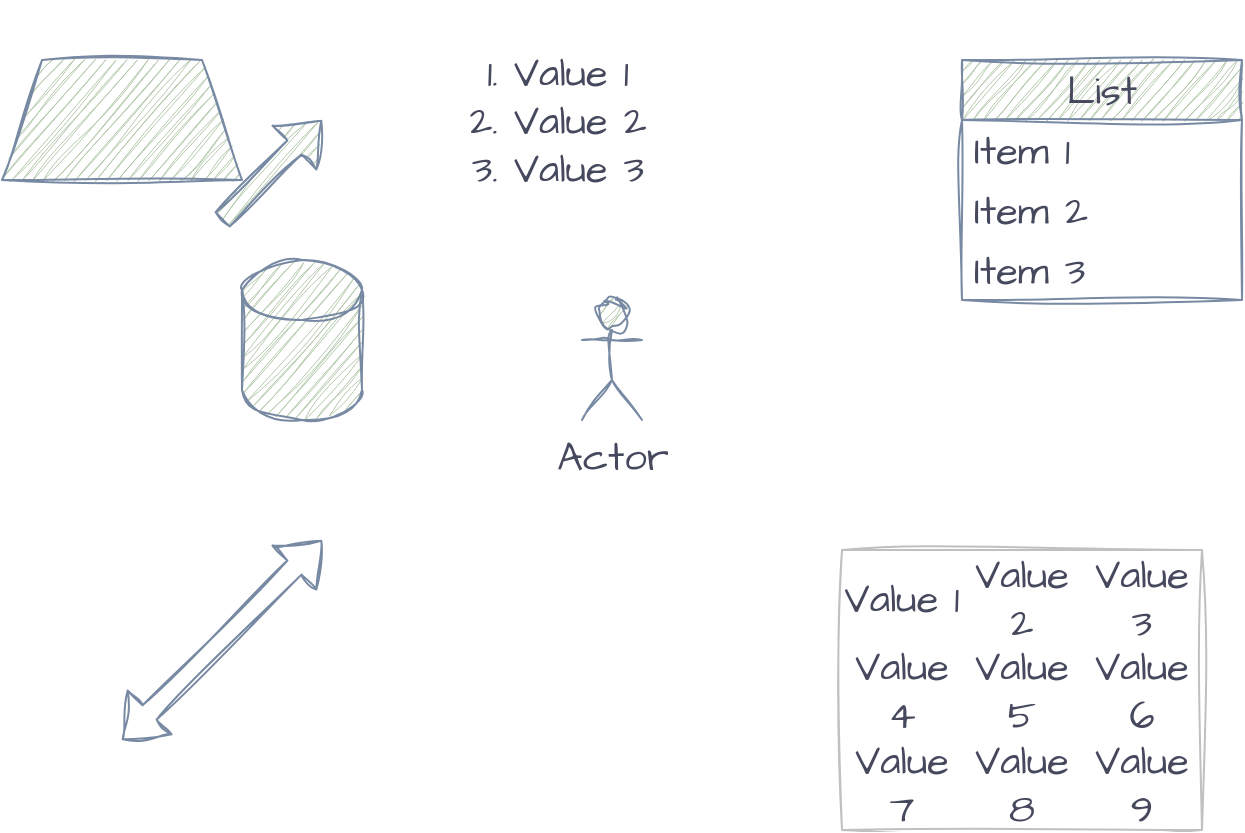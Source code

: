 <mxfile version="22.0.3" type="github">
  <diagram name="第 1 页" id="o018JTmuy--9ZcmwswB3">
    <mxGraphModel dx="988" dy="509" grid="1" gridSize="10" guides="1" tooltips="1" connect="1" arrows="1" fold="1" page="1" pageScale="1" pageWidth="827" pageHeight="1169" math="0" shadow="0">
      <root>
        <mxCell id="0" />
        <mxCell id="1" parent="0" />
        <mxCell id="zUmb76tSkAj6T95W5Wn3-1" value="Actor" style="shape=umlActor;verticalLabelPosition=bottom;verticalAlign=top;html=1;outlineConnect=0;hachureGap=4;fontFamily=Architects Daughter;fontSource=https%3A%2F%2Ffonts.googleapis.com%2Fcss%3Ffamily%3DArchitects%2BDaughter;fontSize=20;labelBackgroundColor=none;fillColor=#B2C9AB;strokeColor=#788AA3;fontColor=#46495D;sketch=1;curveFitting=1;jiggle=2;" vertex="1" parent="1">
          <mxGeometry x="330" y="390" width="30" height="60" as="geometry" />
        </mxCell>
        <mxCell id="zUmb76tSkAj6T95W5Wn3-2" value="" style="shape=cylinder3;whiteSpace=wrap;html=1;boundedLbl=1;backgroundOutline=1;size=15;hachureGap=4;fontFamily=Architects Daughter;fontSource=https%3A%2F%2Ffonts.googleapis.com%2Fcss%3Ffamily%3DArchitects%2BDaughter;fontSize=20;labelBackgroundColor=none;fillColor=#B2C9AB;strokeColor=#788AA3;fontColor=#46495D;sketch=1;curveFitting=1;jiggle=2;" vertex="1" parent="1">
          <mxGeometry x="160" y="370" width="60" height="80" as="geometry" />
        </mxCell>
        <mxCell id="zUmb76tSkAj6T95W5Wn3-3" value="" style="shape=flexArrow;endArrow=classic;startArrow=classic;html=1;rounded=0;hachureGap=4;fontFamily=Architects Daughter;fontSource=https%3A%2F%2Ffonts.googleapis.com%2Fcss%3Ffamily%3DArchitects%2BDaughter;fontSize=16;labelBackgroundColor=none;strokeColor=#788AA3;fontColor=default;sketch=1;curveFitting=1;jiggle=2;" edge="1" parent="1">
          <mxGeometry width="100" height="100" relative="1" as="geometry">
            <mxPoint x="100" y="610" as="sourcePoint" />
            <mxPoint x="200" y="510" as="targetPoint" />
          </mxGeometry>
        </mxCell>
        <mxCell id="zUmb76tSkAj6T95W5Wn3-4" value="List" style="swimlane;fontStyle=0;childLayout=stackLayout;horizontal=1;startSize=30;horizontalStack=0;resizeParent=1;resizeParentMax=0;resizeLast=0;collapsible=1;marginBottom=0;whiteSpace=wrap;html=1;sketch=1;hachureGap=4;jiggle=2;curveFitting=1;fontFamily=Architects Daughter;fontSource=https%3A%2F%2Ffonts.googleapis.com%2Fcss%3Ffamily%3DArchitects%2BDaughter;fontSize=20;labelBackgroundColor=none;fillColor=#B2C9AB;strokeColor=#788AA3;fontColor=#46495D;" vertex="1" parent="1">
          <mxGeometry x="520" y="270" width="140" height="120" as="geometry" />
        </mxCell>
        <mxCell id="zUmb76tSkAj6T95W5Wn3-5" value="Item 1" style="text;strokeColor=none;fillColor=none;align=left;verticalAlign=middle;spacingLeft=4;spacingRight=4;overflow=hidden;points=[[0,0.5],[1,0.5]];portConstraint=eastwest;rotatable=0;whiteSpace=wrap;html=1;fontSize=20;fontFamily=Architects Daughter;labelBackgroundColor=none;fontColor=#46495D;" vertex="1" parent="zUmb76tSkAj6T95W5Wn3-4">
          <mxGeometry y="30" width="140" height="30" as="geometry" />
        </mxCell>
        <mxCell id="zUmb76tSkAj6T95W5Wn3-6" value="Item 2" style="text;strokeColor=none;fillColor=none;align=left;verticalAlign=middle;spacingLeft=4;spacingRight=4;overflow=hidden;points=[[0,0.5],[1,0.5]];portConstraint=eastwest;rotatable=0;whiteSpace=wrap;html=1;fontSize=20;fontFamily=Architects Daughter;labelBackgroundColor=none;fontColor=#46495D;" vertex="1" parent="zUmb76tSkAj6T95W5Wn3-4">
          <mxGeometry y="60" width="140" height="30" as="geometry" />
        </mxCell>
        <mxCell id="zUmb76tSkAj6T95W5Wn3-7" value="Item 3" style="text;strokeColor=none;fillColor=none;align=left;verticalAlign=middle;spacingLeft=4;spacingRight=4;overflow=hidden;points=[[0,0.5],[1,0.5]];portConstraint=eastwest;rotatable=0;whiteSpace=wrap;html=1;fontSize=20;fontFamily=Architects Daughter;labelBackgroundColor=none;fontColor=#46495D;" vertex="1" parent="zUmb76tSkAj6T95W5Wn3-4">
          <mxGeometry y="90" width="140" height="30" as="geometry" />
        </mxCell>
        <mxCell id="zUmb76tSkAj6T95W5Wn3-8" value="" style="shape=flexArrow;endArrow=classic;html=1;rounded=0;sketch=1;hachureGap=4;jiggle=2;curveFitting=1;strokeColor=#788AA3;fontFamily=Architects Daughter;fontSource=https%3A%2F%2Ffonts.googleapis.com%2Fcss%3Ffamily%3DArchitects%2BDaughter;fontSize=16;fontColor=#46495D;fillColor=#B2C9AB;" edge="1" parent="1">
          <mxGeometry width="50" height="50" relative="1" as="geometry">
            <mxPoint x="150" y="350" as="sourcePoint" />
            <mxPoint x="200" y="300" as="targetPoint" />
          </mxGeometry>
        </mxCell>
        <mxCell id="zUmb76tSkAj6T95W5Wn3-9" value="" style="childLayout=tableLayout;recursiveResize=0;shadow=0;fillColor=none;strokeColor=#C0C0C0;sketch=1;hachureGap=4;jiggle=2;curveFitting=1;fontFamily=Architects Daughter;fontSource=https%3A%2F%2Ffonts.googleapis.com%2Fcss%3Ffamily%3DArchitects%2BDaughter;fontSize=20;fontColor=#46495D;" vertex="1" parent="1">
          <mxGeometry x="460" y="515" width="180" height="140" as="geometry" />
        </mxCell>
        <mxCell id="zUmb76tSkAj6T95W5Wn3-10" value="" style="shape=tableRow;horizontal=0;startSize=0;swimlaneHead=0;swimlaneBody=0;top=0;left=0;bottom=0;right=0;dropTarget=0;collapsible=0;recursiveResize=0;expand=0;fontStyle=0;fillColor=none;sketch=1;hachureGap=4;jiggle=2;curveFitting=1;strokeColor=#788AA3;fontFamily=Architects Daughter;fontSource=https%3A%2F%2Ffonts.googleapis.com%2Fcss%3Ffamily%3DArchitects%2BDaughter;fontSize=20;fontColor=#46495D;" vertex="1" parent="zUmb76tSkAj6T95W5Wn3-9">
          <mxGeometry width="180" height="47" as="geometry" />
        </mxCell>
        <mxCell id="zUmb76tSkAj6T95W5Wn3-11" value="Value 1" style="connectable=0;recursiveResize=0;strokeColor=none;fillColor=none;align=center;whiteSpace=wrap;html=1;sketch=1;hachureGap=4;jiggle=2;curveFitting=1;fontFamily=Architects Daughter;fontSource=https%3A%2F%2Ffonts.googleapis.com%2Fcss%3Ffamily%3DArchitects%2BDaughter;fontSize=20;fontColor=#46495D;" vertex="1" parent="zUmb76tSkAj6T95W5Wn3-10">
          <mxGeometry width="60" height="47" as="geometry">
            <mxRectangle width="60" height="47" as="alternateBounds" />
          </mxGeometry>
        </mxCell>
        <mxCell id="zUmb76tSkAj6T95W5Wn3-12" value="Value 2" style="connectable=0;recursiveResize=0;strokeColor=none;fillColor=none;align=center;whiteSpace=wrap;html=1;sketch=1;hachureGap=4;jiggle=2;curveFitting=1;fontFamily=Architects Daughter;fontSource=https%3A%2F%2Ffonts.googleapis.com%2Fcss%3Ffamily%3DArchitects%2BDaughter;fontSize=20;fontColor=#46495D;" vertex="1" parent="zUmb76tSkAj6T95W5Wn3-10">
          <mxGeometry x="60" width="60" height="47" as="geometry">
            <mxRectangle width="60" height="47" as="alternateBounds" />
          </mxGeometry>
        </mxCell>
        <mxCell id="zUmb76tSkAj6T95W5Wn3-13" value="Value 3" style="connectable=0;recursiveResize=0;strokeColor=none;fillColor=none;align=center;whiteSpace=wrap;html=1;sketch=1;hachureGap=4;jiggle=2;curveFitting=1;fontFamily=Architects Daughter;fontSource=https%3A%2F%2Ffonts.googleapis.com%2Fcss%3Ffamily%3DArchitects%2BDaughter;fontSize=20;fontColor=#46495D;" vertex="1" parent="zUmb76tSkAj6T95W5Wn3-10">
          <mxGeometry x="120" width="60" height="47" as="geometry">
            <mxRectangle width="60" height="47" as="alternateBounds" />
          </mxGeometry>
        </mxCell>
        <mxCell id="zUmb76tSkAj6T95W5Wn3-14" style="shape=tableRow;horizontal=0;startSize=0;swimlaneHead=0;swimlaneBody=0;top=0;left=0;bottom=0;right=0;dropTarget=0;collapsible=0;recursiveResize=0;expand=0;fontStyle=0;fillColor=none;sketch=1;hachureGap=4;jiggle=2;curveFitting=1;strokeColor=#788AA3;fontFamily=Architects Daughter;fontSource=https%3A%2F%2Ffonts.googleapis.com%2Fcss%3Ffamily%3DArchitects%2BDaughter;fontSize=20;fontColor=#46495D;" vertex="1" parent="zUmb76tSkAj6T95W5Wn3-9">
          <mxGeometry y="47" width="180" height="46" as="geometry" />
        </mxCell>
        <mxCell id="zUmb76tSkAj6T95W5Wn3-15" value="Value 4" style="connectable=0;recursiveResize=0;strokeColor=none;fillColor=none;align=center;whiteSpace=wrap;html=1;sketch=1;hachureGap=4;jiggle=2;curveFitting=1;fontFamily=Architects Daughter;fontSource=https%3A%2F%2Ffonts.googleapis.com%2Fcss%3Ffamily%3DArchitects%2BDaughter;fontSize=20;fontColor=#46495D;" vertex="1" parent="zUmb76tSkAj6T95W5Wn3-14">
          <mxGeometry width="60" height="46" as="geometry">
            <mxRectangle width="60" height="46" as="alternateBounds" />
          </mxGeometry>
        </mxCell>
        <mxCell id="zUmb76tSkAj6T95W5Wn3-16" value="Value 5" style="connectable=0;recursiveResize=0;strokeColor=none;fillColor=none;align=center;whiteSpace=wrap;html=1;sketch=1;hachureGap=4;jiggle=2;curveFitting=1;fontFamily=Architects Daughter;fontSource=https%3A%2F%2Ffonts.googleapis.com%2Fcss%3Ffamily%3DArchitects%2BDaughter;fontSize=20;fontColor=#46495D;" vertex="1" parent="zUmb76tSkAj6T95W5Wn3-14">
          <mxGeometry x="60" width="60" height="46" as="geometry">
            <mxRectangle width="60" height="46" as="alternateBounds" />
          </mxGeometry>
        </mxCell>
        <mxCell id="zUmb76tSkAj6T95W5Wn3-17" value="Value 6" style="connectable=0;recursiveResize=0;strokeColor=none;fillColor=none;align=center;whiteSpace=wrap;html=1;sketch=1;hachureGap=4;jiggle=2;curveFitting=1;fontFamily=Architects Daughter;fontSource=https%3A%2F%2Ffonts.googleapis.com%2Fcss%3Ffamily%3DArchitects%2BDaughter;fontSize=20;fontColor=#46495D;" vertex="1" parent="zUmb76tSkAj6T95W5Wn3-14">
          <mxGeometry x="120" width="60" height="46" as="geometry">
            <mxRectangle width="60" height="46" as="alternateBounds" />
          </mxGeometry>
        </mxCell>
        <mxCell id="zUmb76tSkAj6T95W5Wn3-18" style="shape=tableRow;horizontal=0;startSize=0;swimlaneHead=0;swimlaneBody=0;top=0;left=0;bottom=0;right=0;dropTarget=0;collapsible=0;recursiveResize=0;expand=0;fontStyle=0;fillColor=none;sketch=1;hachureGap=4;jiggle=2;curveFitting=1;strokeColor=#788AA3;fontFamily=Architects Daughter;fontSource=https%3A%2F%2Ffonts.googleapis.com%2Fcss%3Ffamily%3DArchitects%2BDaughter;fontSize=20;fontColor=#46495D;" vertex="1" parent="zUmb76tSkAj6T95W5Wn3-9">
          <mxGeometry y="93" width="180" height="47" as="geometry" />
        </mxCell>
        <mxCell id="zUmb76tSkAj6T95W5Wn3-19" value="Value 7" style="connectable=0;recursiveResize=0;strokeColor=none;fillColor=none;align=center;whiteSpace=wrap;html=1;sketch=1;hachureGap=4;jiggle=2;curveFitting=1;fontFamily=Architects Daughter;fontSource=https%3A%2F%2Ffonts.googleapis.com%2Fcss%3Ffamily%3DArchitects%2BDaughter;fontSize=20;fontColor=#46495D;" vertex="1" parent="zUmb76tSkAj6T95W5Wn3-18">
          <mxGeometry width="60" height="47" as="geometry">
            <mxRectangle width="60" height="47" as="alternateBounds" />
          </mxGeometry>
        </mxCell>
        <mxCell id="zUmb76tSkAj6T95W5Wn3-20" value="Value 8" style="connectable=0;recursiveResize=0;strokeColor=none;fillColor=none;align=center;whiteSpace=wrap;html=1;sketch=1;hachureGap=4;jiggle=2;curveFitting=1;fontFamily=Architects Daughter;fontSource=https%3A%2F%2Ffonts.googleapis.com%2Fcss%3Ffamily%3DArchitects%2BDaughter;fontSize=20;fontColor=#46495D;" vertex="1" parent="zUmb76tSkAj6T95W5Wn3-18">
          <mxGeometry x="60" width="60" height="47" as="geometry">
            <mxRectangle width="60" height="47" as="alternateBounds" />
          </mxGeometry>
        </mxCell>
        <mxCell id="zUmb76tSkAj6T95W5Wn3-21" value="Value 9" style="connectable=0;recursiveResize=0;strokeColor=none;fillColor=none;align=center;whiteSpace=wrap;html=1;sketch=1;hachureGap=4;jiggle=2;curveFitting=1;fontFamily=Architects Daughter;fontSource=https%3A%2F%2Ffonts.googleapis.com%2Fcss%3Ffamily%3DArchitects%2BDaughter;fontSize=20;fontColor=#46495D;" vertex="1" parent="zUmb76tSkAj6T95W5Wn3-18">
          <mxGeometry x="120" width="60" height="47" as="geometry">
            <mxRectangle width="60" height="47" as="alternateBounds" />
          </mxGeometry>
        </mxCell>
        <mxCell id="zUmb76tSkAj6T95W5Wn3-22" value="&lt;ol&gt;&lt;li&gt;Value 1&lt;/li&gt;&lt;li&gt;Value 2&lt;/li&gt;&lt;li&gt;Value 3&lt;/li&gt;&lt;/ol&gt;" style="text;strokeColor=none;fillColor=none;html=1;whiteSpace=wrap;verticalAlign=middle;overflow=hidden;fontSize=20;fontFamily=Architects Daughter;fontColor=#46495D;" vertex="1" parent="1">
          <mxGeometry x="254" y="240" width="160" height="120" as="geometry" />
        </mxCell>
        <mxCell id="zUmb76tSkAj6T95W5Wn3-23" value="" style="shape=trapezoid;perimeter=trapezoidPerimeter;whiteSpace=wrap;html=1;fixedSize=1;sketch=1;hachureGap=4;jiggle=2;curveFitting=1;strokeColor=#788AA3;fontFamily=Architects Daughter;fontSource=https%3A%2F%2Ffonts.googleapis.com%2Fcss%3Ffamily%3DArchitects%2BDaughter;fontSize=20;fontColor=#46495D;fillColor=#B2C9AB;" vertex="1" parent="1">
          <mxGeometry x="40" y="270" width="120" height="60" as="geometry" />
        </mxCell>
      </root>
    </mxGraphModel>
  </diagram>
</mxfile>
